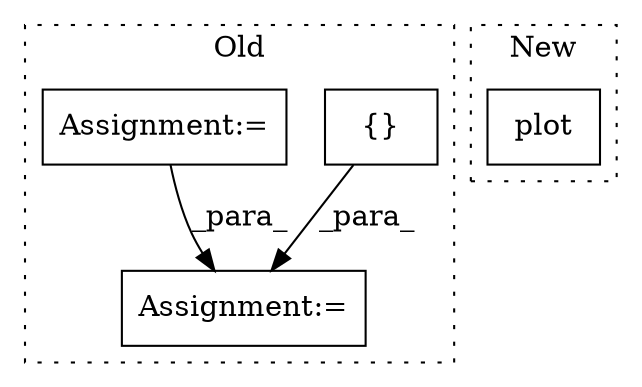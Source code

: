 digraph G {
subgraph cluster0 {
1 [label="{}" a="4" s="34469,34490" l="1,1" shape="box"];
3 [label="Assignment:=" a="7" s="34410" l="1" shape="box"];
4 [label="Assignment:=" a="7" s="33819" l="1" shape="box"];
label = "Old";
style="dotted";
}
subgraph cluster1 {
2 [label="plot" a="32" s="34679,34709" l="5,1" shape="box"];
label = "New";
style="dotted";
}
1 -> 3 [label="_para_"];
4 -> 3 [label="_para_"];
}